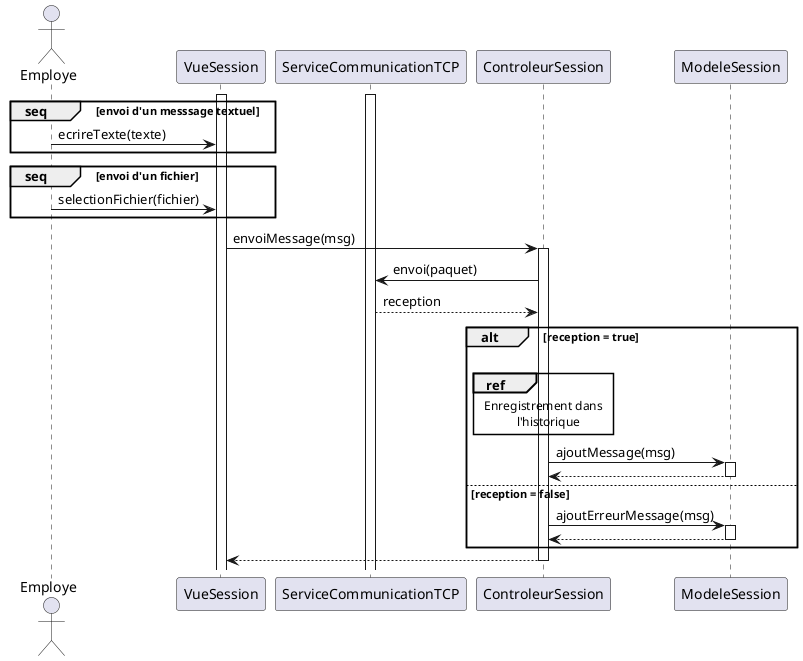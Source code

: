 @startuml envoi_message
actor Employe
activate VueSession
activate ServiceCommunicationTCP
group seq [envoi d'un messsage textuel]
    Employe -> VueSession : ecrireTexte(texte)
end
group seq [envoi d'un fichier]
    Employe -> VueSession : selectionFichier(fichier)
end
VueSession -> ControleurSession : envoiMessage(msg)
activate ControleurSession
ControleurSession -> ServiceCommunicationTCP : envoi(paquet)
ServiceCommunicationTCP --> ControleurSession : reception
alt reception = true
    ControleurSession [hidden]-> ControleurSession
    ref over ControleurSession
        Enregistrement dans
            l'historique 
    end ref
    ControleurSession -> ModeleSession : ajoutMessage(msg)
    activate ModeleSession
    ModeleSession --> ControleurSession
    deactivate ModeleSession
else reception = false
    ControleurSession -> ModeleSession : ajoutErreurMessage(msg)
    activate ModeleSession
    ModeleSession --> ControleurSession
    deactivate ModeleSession
end
ControleurSession --> VueSession
deactivate ControleurSession
@enduml
